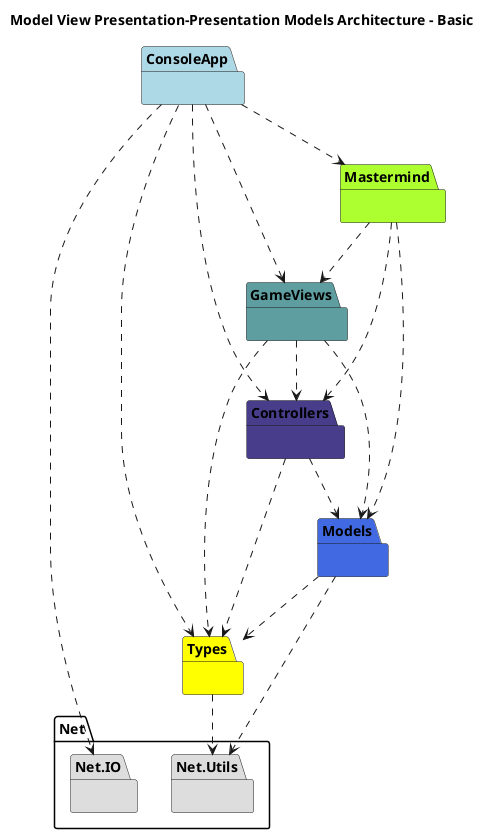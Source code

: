 @startuml ModelViewPresentationBasic
title Model View Presentation-Presentation Models Architecture - Basic 

namespace Mastermind #GreenYellow { }
namespace ConsoleApp #LightBlue { }
namespace GameViews #CadetBlue {}
namespace Controllers #DarkSlateBlue {}
namespace Models #RoyalBlue { }
namespace Types #Yellow { }
namespace Net.IO #DDDDDD { }
namespace Net.Utils #DDDDDD { }

Mastermind .down.> Models
Mastermind .down.> GameViews
Mastermind .down.> Controllers

ConsoleApp .down.> Mastermind
ConsoleApp .down.> Controllers
ConsoleApp .down.> GameViews
ConsoleApp .down.> Types
ConsoleApp ..> Net.IO

GameViews .down.> Models
GameViews .down.> Types
GameViews .down.> Controllers

Controllers .down.> Models
Controllers .down.> Types

Models .down.> Types
Models ..> Net.Utils

Types ..> Net.Utils

@enduml